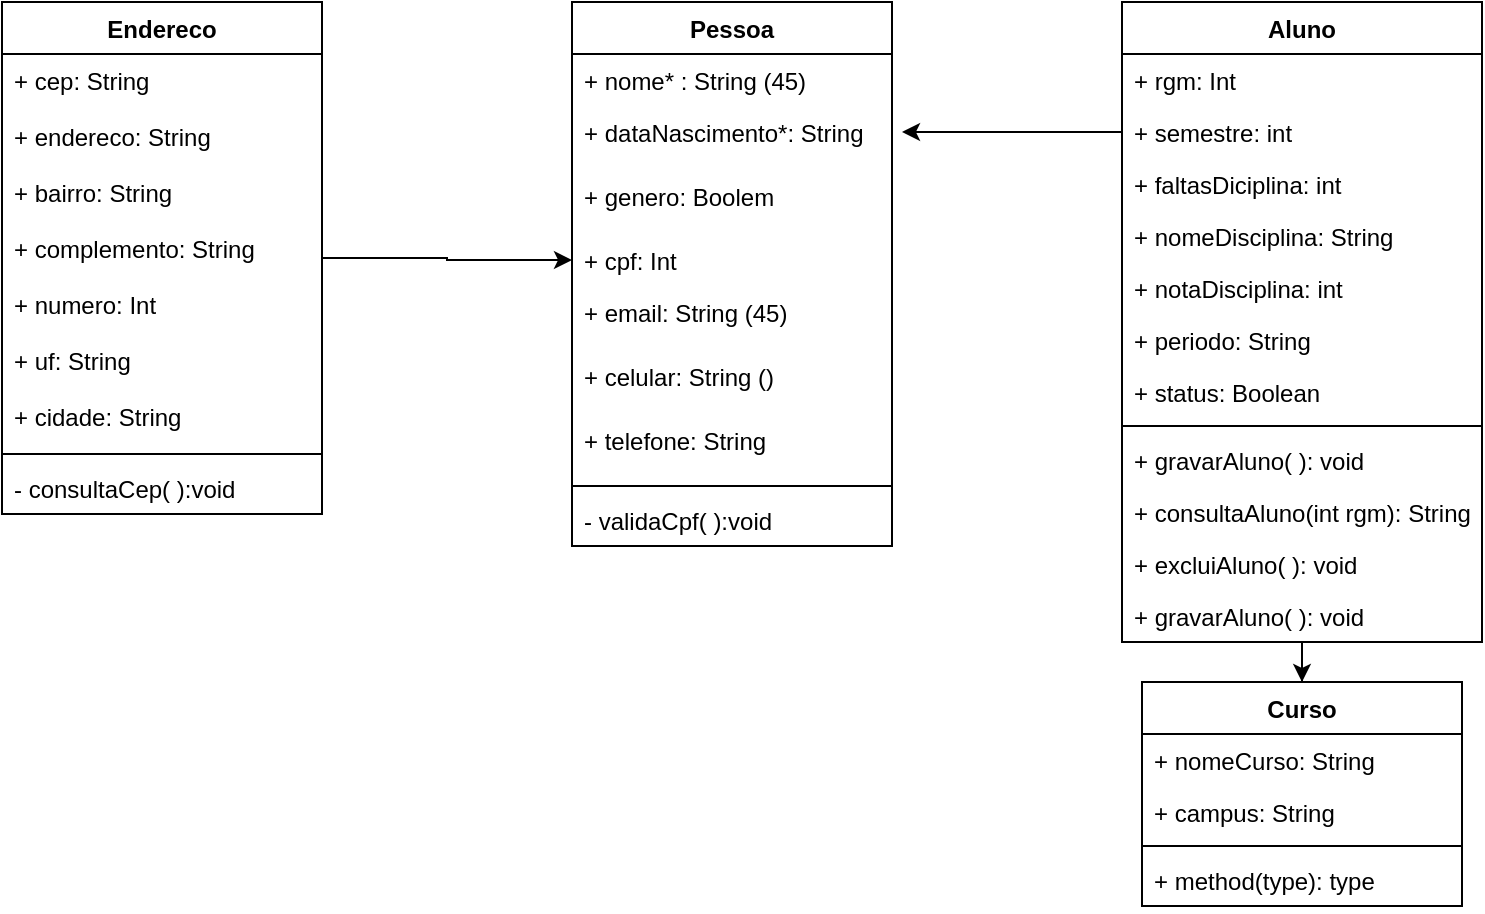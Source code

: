 <mxfile version="13.0.1" type="device"><diagram name="Page-1" id="c4acf3e9-155e-7222-9cf6-157b1a14988f"><mxGraphModel dx="1102" dy="510" grid="1" gridSize="10" guides="1" tooltips="1" connect="1" arrows="1" fold="1" page="1" pageScale="1" pageWidth="1100" pageHeight="850" background="#ffffff" math="0" shadow="0"><root><mxCell id="0"/><mxCell id="1" parent="0"/><mxCell id="QZUAh-FtFiuhoCrPxn2f-19" style="edgeStyle=orthogonalEdgeStyle;rounded=0;orthogonalLoop=1;jettySize=auto;html=1;" parent="1" source="Y0GqStGep78VvMyu5e1B-67" edge="1"><mxGeometry relative="1" as="geometry"><mxPoint x="540" y="105.0" as="targetPoint"/></mxGeometry></mxCell><mxCell id="2CA-Aw8CLV2c6VpMj2Y_-1" style="edgeStyle=orthogonalEdgeStyle;rounded=0;orthogonalLoop=1;jettySize=auto;html=1;entryX=0;entryY=0.5;entryDx=0;entryDy=0;" parent="1" source="Y0GqStGep78VvMyu5e1B-39" target="Y0GqStGep78VvMyu5e1B-3" edge="1"><mxGeometry relative="1" as="geometry"/></mxCell><mxCell id="Y0GqStGep78VvMyu5e1B-39" value="Endereco" style="swimlane;fontStyle=1;align=center;verticalAlign=top;childLayout=stackLayout;horizontal=1;startSize=26;horizontalStack=0;resizeParent=1;resizeParentMax=0;resizeLast=0;collapsible=1;marginBottom=0;fillColor=none;" parent="1" vertex="1"><mxGeometry x="90" y="40" width="160" height="256" as="geometry"/></mxCell><mxCell id="Y0GqStGep78VvMyu5e1B-21" value="+ cep: String" style="text;strokeColor=none;fillColor=none;align=left;verticalAlign=top;spacingLeft=4;spacingRight=4;overflow=hidden;rotatable=0;points=[[0,0.5],[1,0.5]];portConstraint=eastwest;" parent="Y0GqStGep78VvMyu5e1B-39" vertex="1"><mxGeometry y="26" width="160" height="28" as="geometry"/></mxCell><mxCell id="Y0GqStGep78VvMyu5e1B-49" value="+ endereco: String" style="text;strokeColor=none;fillColor=none;align=left;verticalAlign=top;spacingLeft=4;spacingRight=4;overflow=hidden;rotatable=0;points=[[0,0.5],[1,0.5]];portConstraint=eastwest;" parent="Y0GqStGep78VvMyu5e1B-39" vertex="1"><mxGeometry y="54" width="160" height="28" as="geometry"/></mxCell><mxCell id="Y0GqStGep78VvMyu5e1B-52" value="+ bairro: String" style="text;strokeColor=none;fillColor=none;align=left;verticalAlign=top;spacingLeft=4;spacingRight=4;overflow=hidden;rotatable=0;points=[[0,0.5],[1,0.5]];portConstraint=eastwest;" parent="Y0GqStGep78VvMyu5e1B-39" vertex="1"><mxGeometry y="82" width="160" height="28" as="geometry"/></mxCell><mxCell id="Y0GqStGep78VvMyu5e1B-24" value="+ complemento: String" style="text;strokeColor=none;fillColor=none;align=left;verticalAlign=top;spacingLeft=4;spacingRight=4;overflow=hidden;rotatable=0;points=[[0,0.5],[1,0.5]];portConstraint=eastwest;" parent="Y0GqStGep78VvMyu5e1B-39" vertex="1"><mxGeometry y="110" width="160" height="28" as="geometry"/></mxCell><mxCell id="Y0GqStGep78VvMyu5e1B-23" value="+ numero: Int" style="text;strokeColor=none;fillColor=none;align=left;verticalAlign=top;spacingLeft=4;spacingRight=4;overflow=hidden;rotatable=0;points=[[0,0.5],[1,0.5]];portConstraint=eastwest;" parent="Y0GqStGep78VvMyu5e1B-39" vertex="1"><mxGeometry y="138" width="160" height="28" as="geometry"/></mxCell><mxCell id="Y0GqStGep78VvMyu5e1B-50" value="+ uf: String" style="text;strokeColor=none;fillColor=none;align=left;verticalAlign=top;spacingLeft=4;spacingRight=4;overflow=hidden;rotatable=0;points=[[0,0.5],[1,0.5]];portConstraint=eastwest;" parent="Y0GqStGep78VvMyu5e1B-39" vertex="1"><mxGeometry y="166" width="160" height="28" as="geometry"/></mxCell><mxCell id="Y0GqStGep78VvMyu5e1B-51" value="+ cidade: String" style="text;strokeColor=none;fillColor=none;align=left;verticalAlign=top;spacingLeft=4;spacingRight=4;overflow=hidden;rotatable=0;points=[[0,0.5],[1,0.5]];portConstraint=eastwest;" parent="Y0GqStGep78VvMyu5e1B-39" vertex="1"><mxGeometry y="194" width="160" height="28" as="geometry"/></mxCell><mxCell id="Y0GqStGep78VvMyu5e1B-44" value="" style="line;strokeWidth=1;fillColor=none;align=left;verticalAlign=middle;spacingTop=-1;spacingLeft=3;spacingRight=3;rotatable=0;labelPosition=right;points=[];portConstraint=eastwest;" parent="Y0GqStGep78VvMyu5e1B-39" vertex="1"><mxGeometry y="222" width="160" height="8" as="geometry"/></mxCell><mxCell id="Y0GqStGep78VvMyu5e1B-45" value="- consultaCep( ):void " style="text;strokeColor=none;fillColor=none;align=left;verticalAlign=top;spacingLeft=4;spacingRight=4;overflow=hidden;rotatable=0;points=[[0,0.5],[1,0.5]];portConstraint=eastwest;" parent="Y0GqStGep78VvMyu5e1B-39" vertex="1"><mxGeometry y="230" width="160" height="26" as="geometry"/></mxCell><mxCell id="Y0GqStGep78VvMyu5e1B-33" value="Pessoa" style="swimlane;fontStyle=1;align=center;verticalAlign=top;childLayout=stackLayout;horizontal=1;startSize=26;horizontalStack=0;resizeParent=1;resizeParentMax=0;resizeLast=0;collapsible=1;marginBottom=0;fillColor=none;" parent="1" vertex="1"><mxGeometry x="375" y="40" width="160" height="272" as="geometry"><mxRectangle x="465" y="49" width="70" height="26" as="alternateBounds"/></mxGeometry></mxCell><mxCell id="Y0GqStGep78VvMyu5e1B-2" value="+ nome* : String (45)" style="text;strokeColor=none;fillColor=none;align=left;verticalAlign=top;spacingLeft=4;spacingRight=4;overflow=hidden;rotatable=0;points=[[0,0.5],[1,0.5]];portConstraint=eastwest;" parent="Y0GqStGep78VvMyu5e1B-33" vertex="1"><mxGeometry y="26" width="160" height="26" as="geometry"/></mxCell><mxCell id="Y0GqStGep78VvMyu5e1B-4" value="+ dataNascimento*: String" style="text;strokeColor=none;fillColor=none;align=left;verticalAlign=top;spacingLeft=4;spacingRight=4;overflow=hidden;rotatable=0;points=[[0,0.5],[1,0.5]];portConstraint=eastwest;" parent="Y0GqStGep78VvMyu5e1B-33" vertex="1"><mxGeometry y="52" width="160" height="32" as="geometry"/></mxCell><mxCell id="Y0GqStGep78VvMyu5e1B-102" value="+ genero: Boolem" style="text;strokeColor=none;fillColor=none;align=left;verticalAlign=top;spacingLeft=4;spacingRight=4;overflow=hidden;rotatable=0;points=[[0,0.5],[1,0.5]];portConstraint=eastwest;" parent="Y0GqStGep78VvMyu5e1B-33" vertex="1"><mxGeometry y="84" width="160" height="32" as="geometry"/></mxCell><mxCell id="Y0GqStGep78VvMyu5e1B-3" value="+ cpf: Int" style="text;strokeColor=none;fillColor=none;align=left;verticalAlign=top;spacingLeft=4;spacingRight=4;overflow=hidden;rotatable=0;points=[[0,0.5],[1,0.5]];portConstraint=eastwest;" parent="Y0GqStGep78VvMyu5e1B-33" vertex="1"><mxGeometry y="116" width="160" height="26" as="geometry"/></mxCell><mxCell id="Y0GqStGep78VvMyu5e1B-20" value="+ email: String (45)" style="text;strokeColor=none;fillColor=none;align=left;verticalAlign=top;spacingLeft=4;spacingRight=4;overflow=hidden;rotatable=0;points=[[0,0.5],[1,0.5]];portConstraint=eastwest;" parent="Y0GqStGep78VvMyu5e1B-33" vertex="1"><mxGeometry y="142" width="160" height="32" as="geometry"/></mxCell><mxCell id="Y0GqStGep78VvMyu5e1B-89" value="+ celular: String ()" style="text;strokeColor=none;fillColor=none;align=left;verticalAlign=top;spacingLeft=4;spacingRight=4;overflow=hidden;rotatable=0;points=[[0,0.5],[1,0.5]];portConstraint=eastwest;" parent="Y0GqStGep78VvMyu5e1B-33" vertex="1"><mxGeometry y="174" width="160" height="32" as="geometry"/></mxCell><mxCell id="Y0GqStGep78VvMyu5e1B-90" value="+ telefone: String" style="text;strokeColor=none;fillColor=none;align=left;verticalAlign=top;spacingLeft=4;spacingRight=4;overflow=hidden;rotatable=0;points=[[0,0.5],[1,0.5]];portConstraint=eastwest;" parent="Y0GqStGep78VvMyu5e1B-33" vertex="1"><mxGeometry y="206" width="160" height="32" as="geometry"/></mxCell><mxCell id="Y0GqStGep78VvMyu5e1B-35" value="" style="line;strokeWidth=1;fillColor=none;align=left;verticalAlign=middle;spacingTop=-1;spacingLeft=3;spacingRight=3;rotatable=0;labelPosition=right;points=[];portConstraint=eastwest;" parent="Y0GqStGep78VvMyu5e1B-33" vertex="1"><mxGeometry y="238" width="160" height="8" as="geometry"/></mxCell><mxCell id="Y0GqStGep78VvMyu5e1B-38" value="- validaCpf( ):void " style="text;strokeColor=none;fillColor=none;align=left;verticalAlign=top;spacingLeft=4;spacingRight=4;overflow=hidden;rotatable=0;points=[[0,0.5],[1,0.5]];portConstraint=eastwest;" parent="Y0GqStGep78VvMyu5e1B-33" vertex="1"><mxGeometry y="246" width="160" height="26" as="geometry"/></mxCell><mxCell id="QZUAh-FtFiuhoCrPxn2f-52" style="edgeStyle=orthogonalEdgeStyle;rounded=0;orthogonalLoop=1;jettySize=auto;html=1;" parent="1" source="Y0GqStGep78VvMyu5e1B-61" target="Y0GqStGep78VvMyu5e1B-53" edge="1"><mxGeometry relative="1" as="geometry"/></mxCell><mxCell id="Y0GqStGep78VvMyu5e1B-61" value="Aluno" style="swimlane;fontStyle=1;align=center;verticalAlign=top;childLayout=stackLayout;horizontal=1;startSize=26;horizontalStack=0;resizeParent=1;resizeParentMax=0;resizeLast=0;collapsible=1;marginBottom=0;fillColor=none;" parent="1" vertex="1"><mxGeometry x="650" y="40" width="180" height="320" as="geometry"><mxRectangle x="630" y="49" width="70" height="26" as="alternateBounds"/></mxGeometry></mxCell><mxCell id="Y0GqStGep78VvMyu5e1B-62" value="+ rgm: Int" style="text;strokeColor=none;fillColor=none;align=left;verticalAlign=top;spacingLeft=4;spacingRight=4;overflow=hidden;rotatable=0;points=[[0,0.5],[1,0.5]];portConstraint=eastwest;" parent="Y0GqStGep78VvMyu5e1B-61" vertex="1"><mxGeometry y="26" width="180" height="26" as="geometry"/></mxCell><mxCell id="Y0GqStGep78VvMyu5e1B-67" value="+ semestre: int" style="text;strokeColor=none;fillColor=none;align=left;verticalAlign=top;spacingLeft=4;spacingRight=4;overflow=hidden;rotatable=0;points=[[0,0.5],[1,0.5]];portConstraint=eastwest;" parent="Y0GqStGep78VvMyu5e1B-61" vertex="1"><mxGeometry y="52" width="180" height="26" as="geometry"/></mxCell><mxCell id="Y0GqStGep78VvMyu5e1B-66" value="+ faltasDiciplina: int" style="text;strokeColor=none;fillColor=none;align=left;verticalAlign=top;spacingLeft=4;spacingRight=4;overflow=hidden;rotatable=0;points=[[0,0.5],[1,0.5]];portConstraint=eastwest;" parent="Y0GqStGep78VvMyu5e1B-61" vertex="1"><mxGeometry y="78" width="180" height="26" as="geometry"/></mxCell><mxCell id="2CA-Aw8CLV2c6VpMj2Y_-4" value="+ nomeDisciplina: String" style="text;strokeColor=none;fillColor=none;align=left;verticalAlign=top;spacingLeft=4;spacingRight=4;overflow=hidden;rotatable=0;points=[[0,0.5],[1,0.5]];portConstraint=eastwest;" parent="Y0GqStGep78VvMyu5e1B-61" vertex="1"><mxGeometry y="104" width="180" height="26" as="geometry"/></mxCell><mxCell id="2CA-Aw8CLV2c6VpMj2Y_-5" value="+ notaDisciplina: int" style="text;strokeColor=none;fillColor=none;align=left;verticalAlign=top;spacingLeft=4;spacingRight=4;overflow=hidden;rotatable=0;points=[[0,0.5],[1,0.5]];portConstraint=eastwest;" parent="Y0GqStGep78VvMyu5e1B-61" vertex="1"><mxGeometry y="130" width="180" height="26" as="geometry"/></mxCell><mxCell id="YOW9IA05qGUsTFSbqPDT-2" value="+ periodo: String" style="text;strokeColor=none;fillColor=none;align=left;verticalAlign=top;spacingLeft=4;spacingRight=4;overflow=hidden;rotatable=0;points=[[0,0.5],[1,0.5]];portConstraint=eastwest;" vertex="1" parent="Y0GqStGep78VvMyu5e1B-61"><mxGeometry y="156" width="180" height="26" as="geometry"/></mxCell><mxCell id="YOW9IA05qGUsTFSbqPDT-3" value="+ status: Boolean" style="text;strokeColor=none;fillColor=none;align=left;verticalAlign=top;spacingLeft=4;spacingRight=4;overflow=hidden;rotatable=0;points=[[0,0.5],[1,0.5]];portConstraint=eastwest;" vertex="1" parent="Y0GqStGep78VvMyu5e1B-61"><mxGeometry y="182" width="180" height="26" as="geometry"/></mxCell><mxCell id="Y0GqStGep78VvMyu5e1B-63" value="" style="line;strokeWidth=1;fillColor=none;align=left;verticalAlign=middle;spacingTop=-1;spacingLeft=3;spacingRight=3;rotatable=0;labelPosition=right;points=[];portConstraint=eastwest;" parent="Y0GqStGep78VvMyu5e1B-61" vertex="1"><mxGeometry y="208" width="180" height="8" as="geometry"/></mxCell><mxCell id="QZUAh-FtFiuhoCrPxn2f-23" value="+ gravarAluno( ): void" style="text;strokeColor=none;fillColor=none;align=left;verticalAlign=top;spacingLeft=4;spacingRight=4;overflow=hidden;rotatable=0;points=[[0,0.5],[1,0.5]];portConstraint=eastwest;" parent="Y0GqStGep78VvMyu5e1B-61" vertex="1"><mxGeometry y="216" width="180" height="26" as="geometry"/></mxCell><mxCell id="Y0GqStGep78VvMyu5e1B-64" value="+ consultaAluno(int rgm): String" style="text;strokeColor=none;fillColor=none;align=left;verticalAlign=top;spacingLeft=4;spacingRight=4;overflow=hidden;rotatable=0;points=[[0,0.5],[1,0.5]];portConstraint=eastwest;" parent="Y0GqStGep78VvMyu5e1B-61" vertex="1"><mxGeometry y="242" width="180" height="26" as="geometry"/></mxCell><mxCell id="QZUAh-FtFiuhoCrPxn2f-24" value="+ excluiAluno( ): void" style="text;strokeColor=none;fillColor=none;align=left;verticalAlign=top;spacingLeft=4;spacingRight=4;overflow=hidden;rotatable=0;points=[[0,0.5],[1,0.5]];portConstraint=eastwest;" parent="Y0GqStGep78VvMyu5e1B-61" vertex="1"><mxGeometry y="268" width="180" height="26" as="geometry"/></mxCell><mxCell id="QZUAh-FtFiuhoCrPxn2f-25" value="+ gravarAluno( ): void" style="text;strokeColor=none;fillColor=none;align=left;verticalAlign=top;spacingLeft=4;spacingRight=4;overflow=hidden;rotatable=0;points=[[0,0.5],[1,0.5]];portConstraint=eastwest;" parent="Y0GqStGep78VvMyu5e1B-61" vertex="1"><mxGeometry y="294" width="180" height="26" as="geometry"/></mxCell><mxCell id="Y0GqStGep78VvMyu5e1B-53" value="Curso" style="swimlane;fontStyle=1;align=center;verticalAlign=top;childLayout=stackLayout;horizontal=1;startSize=26;horizontalStack=0;resizeParent=1;resizeParentMax=0;resizeLast=0;collapsible=1;marginBottom=0;fillColor=none;" parent="1" vertex="1"><mxGeometry x="660" y="380" width="160" height="112" as="geometry"><mxRectangle x="880" y="49" width="70" height="26" as="alternateBounds"/></mxGeometry></mxCell><mxCell id="Y0GqStGep78VvMyu5e1B-54" value="+ nomeCurso: String" style="text;strokeColor=none;fillColor=none;align=left;verticalAlign=top;spacingLeft=4;spacingRight=4;overflow=hidden;rotatable=0;points=[[0,0.5],[1,0.5]];portConstraint=eastwest;" parent="Y0GqStGep78VvMyu5e1B-53" vertex="1"><mxGeometry y="26" width="160" height="26" as="geometry"/></mxCell><mxCell id="Y0GqStGep78VvMyu5e1B-57" value="+ campus: String" style="text;strokeColor=none;fillColor=none;align=left;verticalAlign=top;spacingLeft=4;spacingRight=4;overflow=hidden;rotatable=0;points=[[0,0.5],[1,0.5]];portConstraint=eastwest;" parent="Y0GqStGep78VvMyu5e1B-53" vertex="1"><mxGeometry y="52" width="160" height="26" as="geometry"/></mxCell><mxCell id="Y0GqStGep78VvMyu5e1B-55" value="" style="line;strokeWidth=1;fillColor=none;align=left;verticalAlign=middle;spacingTop=-1;spacingLeft=3;spacingRight=3;rotatable=0;labelPosition=right;points=[];portConstraint=eastwest;" parent="Y0GqStGep78VvMyu5e1B-53" vertex="1"><mxGeometry y="78" width="160" height="8" as="geometry"/></mxCell><mxCell id="Y0GqStGep78VvMyu5e1B-56" value="+ method(type): type" style="text;strokeColor=none;fillColor=none;align=left;verticalAlign=top;spacingLeft=4;spacingRight=4;overflow=hidden;rotatable=0;points=[[0,0.5],[1,0.5]];portConstraint=eastwest;" parent="Y0GqStGep78VvMyu5e1B-53" vertex="1"><mxGeometry y="86" width="160" height="26" as="geometry"/></mxCell></root></mxGraphModel></diagram></mxfile>